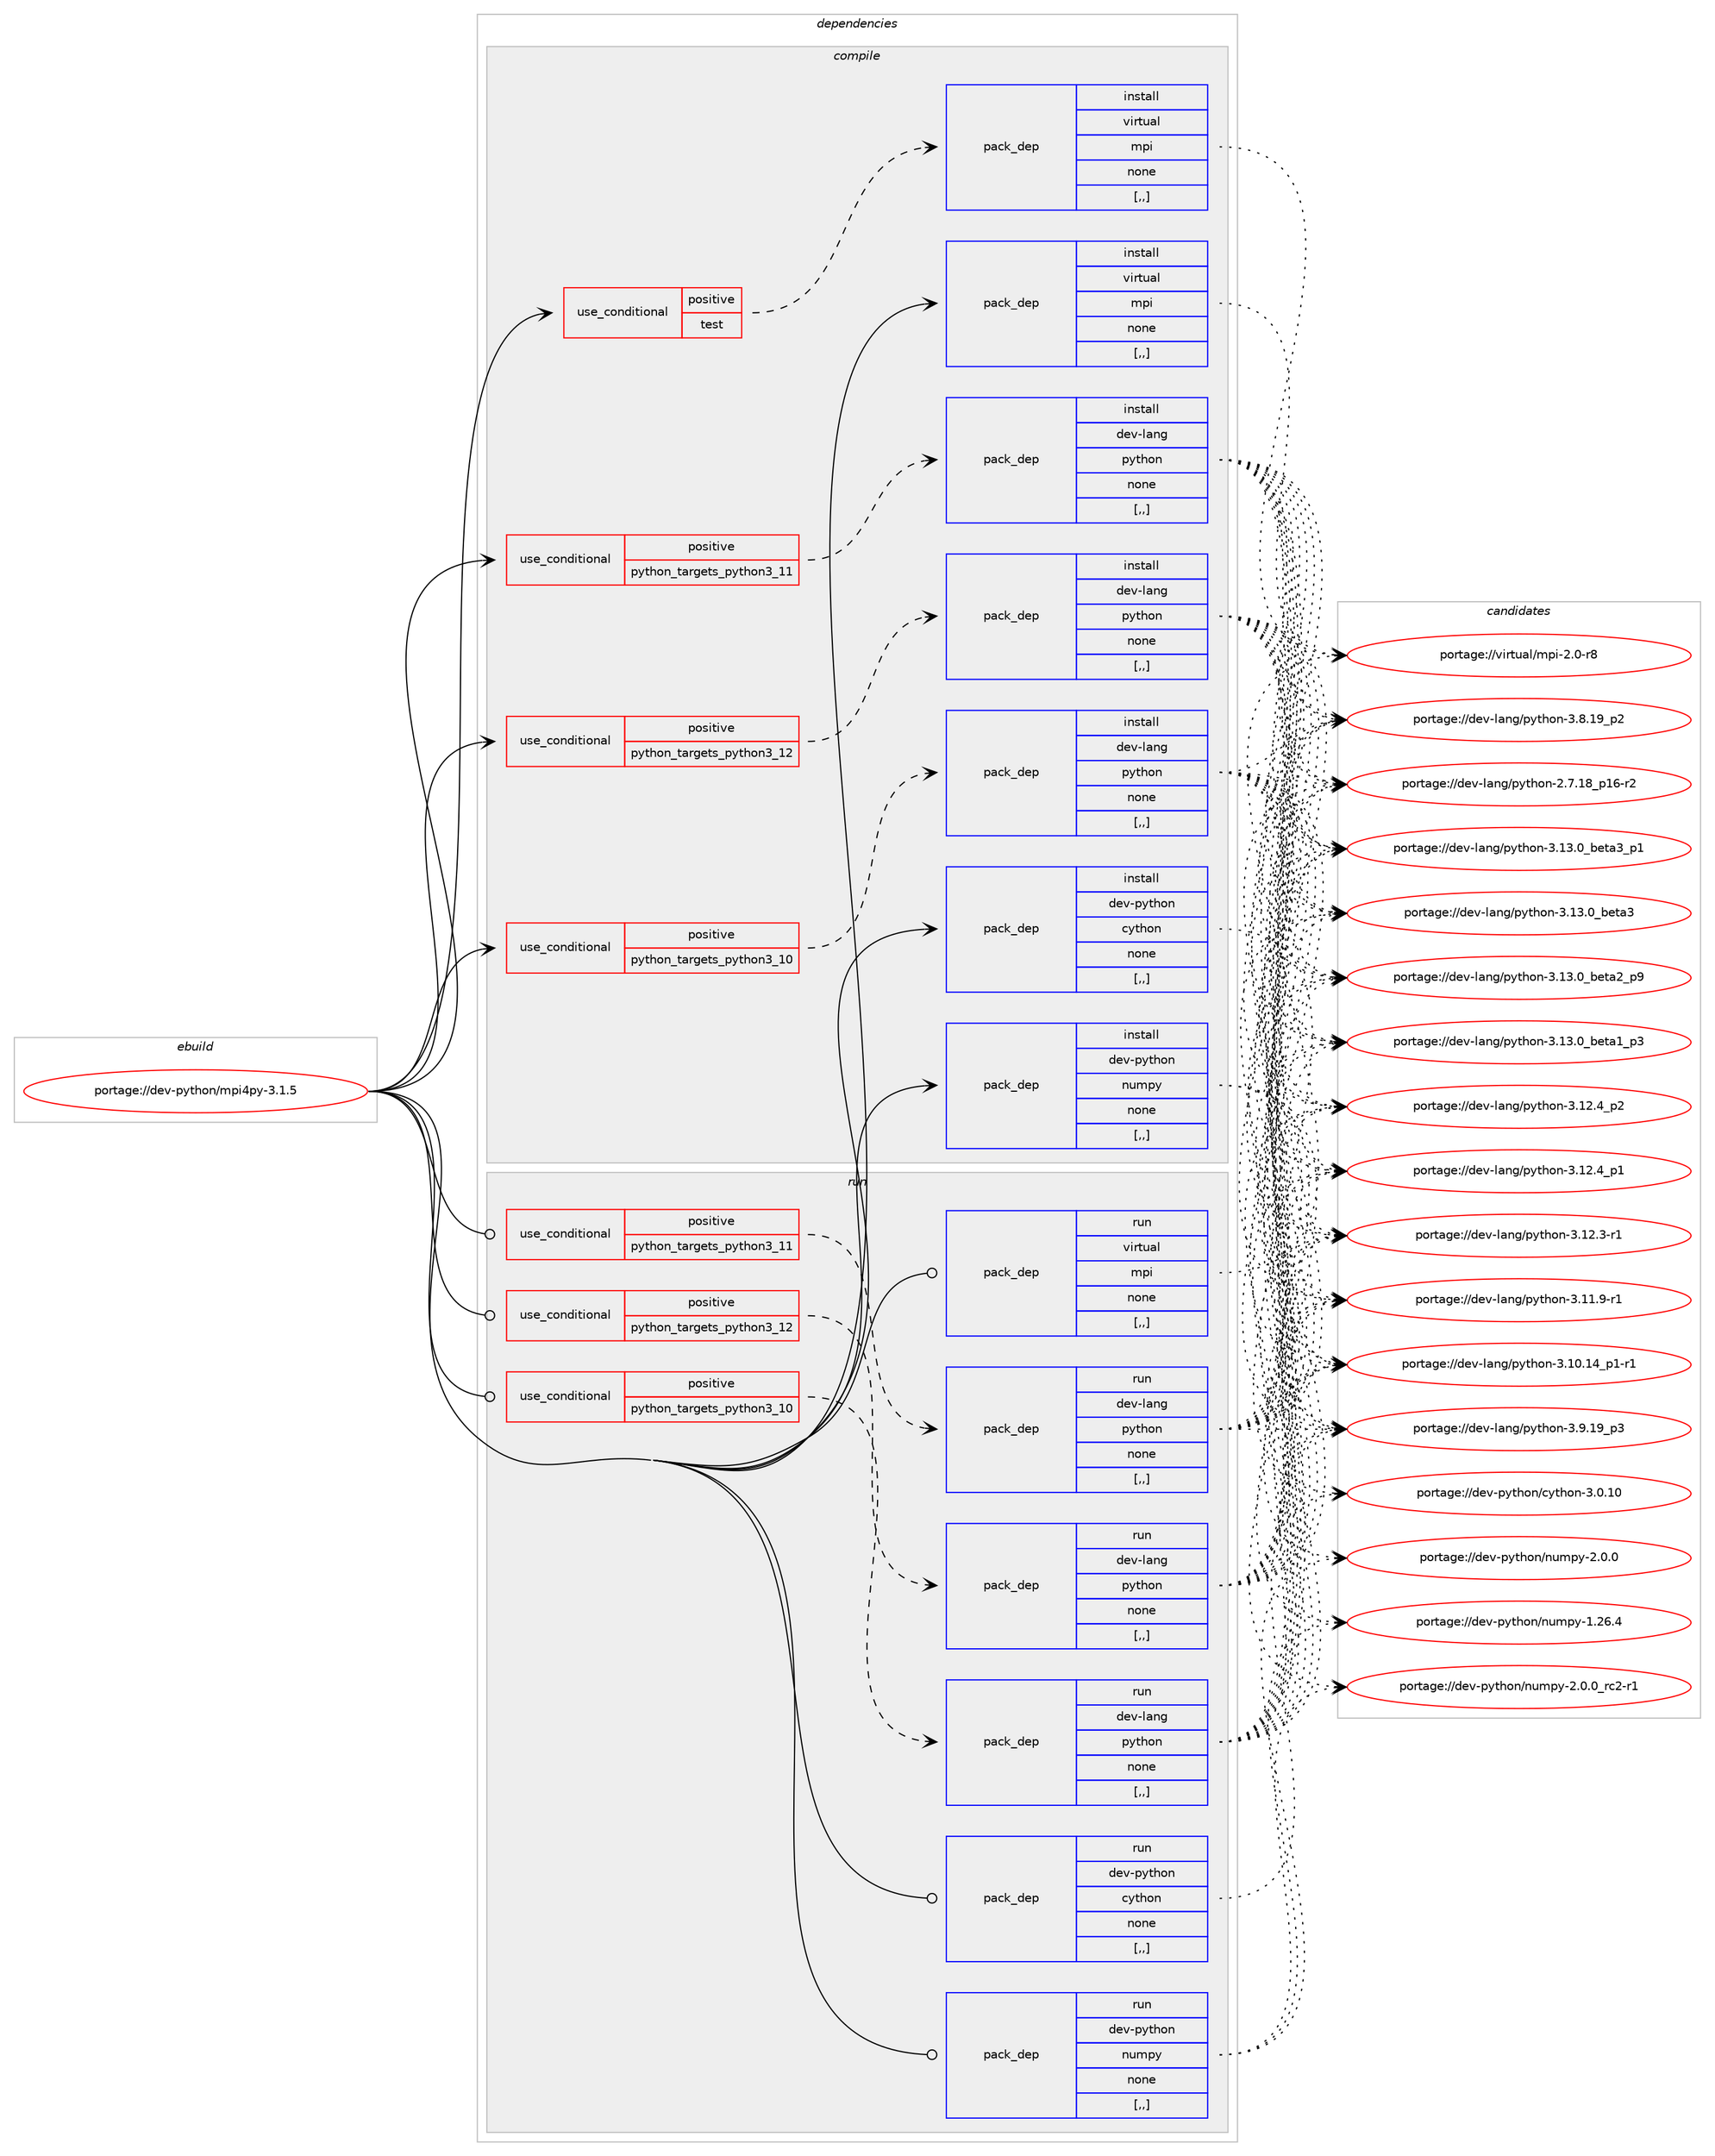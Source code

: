 digraph prolog {

# *************
# Graph options
# *************

newrank=true;
concentrate=true;
compound=true;
graph [rankdir=LR,fontname=Helvetica,fontsize=10,ranksep=1.5];#, ranksep=2.5, nodesep=0.2];
edge  [arrowhead=vee];
node  [fontname=Helvetica,fontsize=10];

# **********
# The ebuild
# **********

subgraph cluster_leftcol {
color=gray;
label=<<i>ebuild</i>>;
id [label="portage://dev-python/mpi4py-3.1.5", color=red, width=4, href="../dev-python/mpi4py-3.1.5.svg"];
}

# ****************
# The dependencies
# ****************

subgraph cluster_midcol {
color=gray;
label=<<i>dependencies</i>>;
subgraph cluster_compile {
fillcolor="#eeeeee";
style=filled;
label=<<i>compile</i>>;
subgraph cond34895 {
dependency151480 [label=<<TABLE BORDER="0" CELLBORDER="1" CELLSPACING="0" CELLPADDING="4"><TR><TD ROWSPAN="3" CELLPADDING="10">use_conditional</TD></TR><TR><TD>positive</TD></TR><TR><TD>python_targets_python3_10</TD></TR></TABLE>>, shape=none, color=red];
subgraph pack115336 {
dependency151481 [label=<<TABLE BORDER="0" CELLBORDER="1" CELLSPACING="0" CELLPADDING="4" WIDTH="220"><TR><TD ROWSPAN="6" CELLPADDING="30">pack_dep</TD></TR><TR><TD WIDTH="110">install</TD></TR><TR><TD>dev-lang</TD></TR><TR><TD>python</TD></TR><TR><TD>none</TD></TR><TR><TD>[,,]</TD></TR></TABLE>>, shape=none, color=blue];
}
dependency151480:e -> dependency151481:w [weight=20,style="dashed",arrowhead="vee"];
}
id:e -> dependency151480:w [weight=20,style="solid",arrowhead="vee"];
subgraph cond34896 {
dependency151482 [label=<<TABLE BORDER="0" CELLBORDER="1" CELLSPACING="0" CELLPADDING="4"><TR><TD ROWSPAN="3" CELLPADDING="10">use_conditional</TD></TR><TR><TD>positive</TD></TR><TR><TD>python_targets_python3_11</TD></TR></TABLE>>, shape=none, color=red];
subgraph pack115337 {
dependency151483 [label=<<TABLE BORDER="0" CELLBORDER="1" CELLSPACING="0" CELLPADDING="4" WIDTH="220"><TR><TD ROWSPAN="6" CELLPADDING="30">pack_dep</TD></TR><TR><TD WIDTH="110">install</TD></TR><TR><TD>dev-lang</TD></TR><TR><TD>python</TD></TR><TR><TD>none</TD></TR><TR><TD>[,,]</TD></TR></TABLE>>, shape=none, color=blue];
}
dependency151482:e -> dependency151483:w [weight=20,style="dashed",arrowhead="vee"];
}
id:e -> dependency151482:w [weight=20,style="solid",arrowhead="vee"];
subgraph cond34897 {
dependency151484 [label=<<TABLE BORDER="0" CELLBORDER="1" CELLSPACING="0" CELLPADDING="4"><TR><TD ROWSPAN="3" CELLPADDING="10">use_conditional</TD></TR><TR><TD>positive</TD></TR><TR><TD>python_targets_python3_12</TD></TR></TABLE>>, shape=none, color=red];
subgraph pack115338 {
dependency151485 [label=<<TABLE BORDER="0" CELLBORDER="1" CELLSPACING="0" CELLPADDING="4" WIDTH="220"><TR><TD ROWSPAN="6" CELLPADDING="30">pack_dep</TD></TR><TR><TD WIDTH="110">install</TD></TR><TR><TD>dev-lang</TD></TR><TR><TD>python</TD></TR><TR><TD>none</TD></TR><TR><TD>[,,]</TD></TR></TABLE>>, shape=none, color=blue];
}
dependency151484:e -> dependency151485:w [weight=20,style="dashed",arrowhead="vee"];
}
id:e -> dependency151484:w [weight=20,style="solid",arrowhead="vee"];
subgraph cond34898 {
dependency151486 [label=<<TABLE BORDER="0" CELLBORDER="1" CELLSPACING="0" CELLPADDING="4"><TR><TD ROWSPAN="3" CELLPADDING="10">use_conditional</TD></TR><TR><TD>positive</TD></TR><TR><TD>test</TD></TR></TABLE>>, shape=none, color=red];
subgraph pack115339 {
dependency151487 [label=<<TABLE BORDER="0" CELLBORDER="1" CELLSPACING="0" CELLPADDING="4" WIDTH="220"><TR><TD ROWSPAN="6" CELLPADDING="30">pack_dep</TD></TR><TR><TD WIDTH="110">install</TD></TR><TR><TD>virtual</TD></TR><TR><TD>mpi</TD></TR><TR><TD>none</TD></TR><TR><TD>[,,]</TD></TR></TABLE>>, shape=none, color=blue];
}
dependency151486:e -> dependency151487:w [weight=20,style="dashed",arrowhead="vee"];
}
id:e -> dependency151486:w [weight=20,style="solid",arrowhead="vee"];
subgraph pack115340 {
dependency151488 [label=<<TABLE BORDER="0" CELLBORDER="1" CELLSPACING="0" CELLPADDING="4" WIDTH="220"><TR><TD ROWSPAN="6" CELLPADDING="30">pack_dep</TD></TR><TR><TD WIDTH="110">install</TD></TR><TR><TD>dev-python</TD></TR><TR><TD>cython</TD></TR><TR><TD>none</TD></TR><TR><TD>[,,]</TD></TR></TABLE>>, shape=none, color=blue];
}
id:e -> dependency151488:w [weight=20,style="solid",arrowhead="vee"];
subgraph pack115341 {
dependency151489 [label=<<TABLE BORDER="0" CELLBORDER="1" CELLSPACING="0" CELLPADDING="4" WIDTH="220"><TR><TD ROWSPAN="6" CELLPADDING="30">pack_dep</TD></TR><TR><TD WIDTH="110">install</TD></TR><TR><TD>dev-python</TD></TR><TR><TD>numpy</TD></TR><TR><TD>none</TD></TR><TR><TD>[,,]</TD></TR></TABLE>>, shape=none, color=blue];
}
id:e -> dependency151489:w [weight=20,style="solid",arrowhead="vee"];
subgraph pack115342 {
dependency151490 [label=<<TABLE BORDER="0" CELLBORDER="1" CELLSPACING="0" CELLPADDING="4" WIDTH="220"><TR><TD ROWSPAN="6" CELLPADDING="30">pack_dep</TD></TR><TR><TD WIDTH="110">install</TD></TR><TR><TD>virtual</TD></TR><TR><TD>mpi</TD></TR><TR><TD>none</TD></TR><TR><TD>[,,]</TD></TR></TABLE>>, shape=none, color=blue];
}
id:e -> dependency151490:w [weight=20,style="solid",arrowhead="vee"];
}
subgraph cluster_compileandrun {
fillcolor="#eeeeee";
style=filled;
label=<<i>compile and run</i>>;
}
subgraph cluster_run {
fillcolor="#eeeeee";
style=filled;
label=<<i>run</i>>;
subgraph cond34899 {
dependency151491 [label=<<TABLE BORDER="0" CELLBORDER="1" CELLSPACING="0" CELLPADDING="4"><TR><TD ROWSPAN="3" CELLPADDING="10">use_conditional</TD></TR><TR><TD>positive</TD></TR><TR><TD>python_targets_python3_10</TD></TR></TABLE>>, shape=none, color=red];
subgraph pack115343 {
dependency151492 [label=<<TABLE BORDER="0" CELLBORDER="1" CELLSPACING="0" CELLPADDING="4" WIDTH="220"><TR><TD ROWSPAN="6" CELLPADDING="30">pack_dep</TD></TR><TR><TD WIDTH="110">run</TD></TR><TR><TD>dev-lang</TD></TR><TR><TD>python</TD></TR><TR><TD>none</TD></TR><TR><TD>[,,]</TD></TR></TABLE>>, shape=none, color=blue];
}
dependency151491:e -> dependency151492:w [weight=20,style="dashed",arrowhead="vee"];
}
id:e -> dependency151491:w [weight=20,style="solid",arrowhead="odot"];
subgraph cond34900 {
dependency151493 [label=<<TABLE BORDER="0" CELLBORDER="1" CELLSPACING="0" CELLPADDING="4"><TR><TD ROWSPAN="3" CELLPADDING="10">use_conditional</TD></TR><TR><TD>positive</TD></TR><TR><TD>python_targets_python3_11</TD></TR></TABLE>>, shape=none, color=red];
subgraph pack115344 {
dependency151494 [label=<<TABLE BORDER="0" CELLBORDER="1" CELLSPACING="0" CELLPADDING="4" WIDTH="220"><TR><TD ROWSPAN="6" CELLPADDING="30">pack_dep</TD></TR><TR><TD WIDTH="110">run</TD></TR><TR><TD>dev-lang</TD></TR><TR><TD>python</TD></TR><TR><TD>none</TD></TR><TR><TD>[,,]</TD></TR></TABLE>>, shape=none, color=blue];
}
dependency151493:e -> dependency151494:w [weight=20,style="dashed",arrowhead="vee"];
}
id:e -> dependency151493:w [weight=20,style="solid",arrowhead="odot"];
subgraph cond34901 {
dependency151495 [label=<<TABLE BORDER="0" CELLBORDER="1" CELLSPACING="0" CELLPADDING="4"><TR><TD ROWSPAN="3" CELLPADDING="10">use_conditional</TD></TR><TR><TD>positive</TD></TR><TR><TD>python_targets_python3_12</TD></TR></TABLE>>, shape=none, color=red];
subgraph pack115345 {
dependency151496 [label=<<TABLE BORDER="0" CELLBORDER="1" CELLSPACING="0" CELLPADDING="4" WIDTH="220"><TR><TD ROWSPAN="6" CELLPADDING="30">pack_dep</TD></TR><TR><TD WIDTH="110">run</TD></TR><TR><TD>dev-lang</TD></TR><TR><TD>python</TD></TR><TR><TD>none</TD></TR><TR><TD>[,,]</TD></TR></TABLE>>, shape=none, color=blue];
}
dependency151495:e -> dependency151496:w [weight=20,style="dashed",arrowhead="vee"];
}
id:e -> dependency151495:w [weight=20,style="solid",arrowhead="odot"];
subgraph pack115346 {
dependency151497 [label=<<TABLE BORDER="0" CELLBORDER="1" CELLSPACING="0" CELLPADDING="4" WIDTH="220"><TR><TD ROWSPAN="6" CELLPADDING="30">pack_dep</TD></TR><TR><TD WIDTH="110">run</TD></TR><TR><TD>dev-python</TD></TR><TR><TD>cython</TD></TR><TR><TD>none</TD></TR><TR><TD>[,,]</TD></TR></TABLE>>, shape=none, color=blue];
}
id:e -> dependency151497:w [weight=20,style="solid",arrowhead="odot"];
subgraph pack115347 {
dependency151498 [label=<<TABLE BORDER="0" CELLBORDER="1" CELLSPACING="0" CELLPADDING="4" WIDTH="220"><TR><TD ROWSPAN="6" CELLPADDING="30">pack_dep</TD></TR><TR><TD WIDTH="110">run</TD></TR><TR><TD>dev-python</TD></TR><TR><TD>numpy</TD></TR><TR><TD>none</TD></TR><TR><TD>[,,]</TD></TR></TABLE>>, shape=none, color=blue];
}
id:e -> dependency151498:w [weight=20,style="solid",arrowhead="odot"];
subgraph pack115348 {
dependency151499 [label=<<TABLE BORDER="0" CELLBORDER="1" CELLSPACING="0" CELLPADDING="4" WIDTH="220"><TR><TD ROWSPAN="6" CELLPADDING="30">pack_dep</TD></TR><TR><TD WIDTH="110">run</TD></TR><TR><TD>virtual</TD></TR><TR><TD>mpi</TD></TR><TR><TD>none</TD></TR><TR><TD>[,,]</TD></TR></TABLE>>, shape=none, color=blue];
}
id:e -> dependency151499:w [weight=20,style="solid",arrowhead="odot"];
}
}

# **************
# The candidates
# **************

subgraph cluster_choices {
rank=same;
color=gray;
label=<<i>candidates</i>>;

subgraph choice115336 {
color=black;
nodesep=1;
choice10010111845108971101034711212111610411111045514649514648959810111697519511249 [label="portage://dev-lang/python-3.13.0_beta3_p1", color=red, width=4,href="../dev-lang/python-3.13.0_beta3_p1.svg"];
choice1001011184510897110103471121211161041111104551464951464895981011169751 [label="portage://dev-lang/python-3.13.0_beta3", color=red, width=4,href="../dev-lang/python-3.13.0_beta3.svg"];
choice10010111845108971101034711212111610411111045514649514648959810111697509511257 [label="portage://dev-lang/python-3.13.0_beta2_p9", color=red, width=4,href="../dev-lang/python-3.13.0_beta2_p9.svg"];
choice10010111845108971101034711212111610411111045514649514648959810111697499511251 [label="portage://dev-lang/python-3.13.0_beta1_p3", color=red, width=4,href="../dev-lang/python-3.13.0_beta1_p3.svg"];
choice100101118451089711010347112121116104111110455146495046529511250 [label="portage://dev-lang/python-3.12.4_p2", color=red, width=4,href="../dev-lang/python-3.12.4_p2.svg"];
choice100101118451089711010347112121116104111110455146495046529511249 [label="portage://dev-lang/python-3.12.4_p1", color=red, width=4,href="../dev-lang/python-3.12.4_p1.svg"];
choice100101118451089711010347112121116104111110455146495046514511449 [label="portage://dev-lang/python-3.12.3-r1", color=red, width=4,href="../dev-lang/python-3.12.3-r1.svg"];
choice100101118451089711010347112121116104111110455146494946574511449 [label="portage://dev-lang/python-3.11.9-r1", color=red, width=4,href="../dev-lang/python-3.11.9-r1.svg"];
choice100101118451089711010347112121116104111110455146494846495295112494511449 [label="portage://dev-lang/python-3.10.14_p1-r1", color=red, width=4,href="../dev-lang/python-3.10.14_p1-r1.svg"];
choice100101118451089711010347112121116104111110455146574649579511251 [label="portage://dev-lang/python-3.9.19_p3", color=red, width=4,href="../dev-lang/python-3.9.19_p3.svg"];
choice100101118451089711010347112121116104111110455146564649579511250 [label="portage://dev-lang/python-3.8.19_p2", color=red, width=4,href="../dev-lang/python-3.8.19_p2.svg"];
choice100101118451089711010347112121116104111110455046554649569511249544511450 [label="portage://dev-lang/python-2.7.18_p16-r2", color=red, width=4,href="../dev-lang/python-2.7.18_p16-r2.svg"];
dependency151481:e -> choice10010111845108971101034711212111610411111045514649514648959810111697519511249:w [style=dotted,weight="100"];
dependency151481:e -> choice1001011184510897110103471121211161041111104551464951464895981011169751:w [style=dotted,weight="100"];
dependency151481:e -> choice10010111845108971101034711212111610411111045514649514648959810111697509511257:w [style=dotted,weight="100"];
dependency151481:e -> choice10010111845108971101034711212111610411111045514649514648959810111697499511251:w [style=dotted,weight="100"];
dependency151481:e -> choice100101118451089711010347112121116104111110455146495046529511250:w [style=dotted,weight="100"];
dependency151481:e -> choice100101118451089711010347112121116104111110455146495046529511249:w [style=dotted,weight="100"];
dependency151481:e -> choice100101118451089711010347112121116104111110455146495046514511449:w [style=dotted,weight="100"];
dependency151481:e -> choice100101118451089711010347112121116104111110455146494946574511449:w [style=dotted,weight="100"];
dependency151481:e -> choice100101118451089711010347112121116104111110455146494846495295112494511449:w [style=dotted,weight="100"];
dependency151481:e -> choice100101118451089711010347112121116104111110455146574649579511251:w [style=dotted,weight="100"];
dependency151481:e -> choice100101118451089711010347112121116104111110455146564649579511250:w [style=dotted,weight="100"];
dependency151481:e -> choice100101118451089711010347112121116104111110455046554649569511249544511450:w [style=dotted,weight="100"];
}
subgraph choice115337 {
color=black;
nodesep=1;
choice10010111845108971101034711212111610411111045514649514648959810111697519511249 [label="portage://dev-lang/python-3.13.0_beta3_p1", color=red, width=4,href="../dev-lang/python-3.13.0_beta3_p1.svg"];
choice1001011184510897110103471121211161041111104551464951464895981011169751 [label="portage://dev-lang/python-3.13.0_beta3", color=red, width=4,href="../dev-lang/python-3.13.0_beta3.svg"];
choice10010111845108971101034711212111610411111045514649514648959810111697509511257 [label="portage://dev-lang/python-3.13.0_beta2_p9", color=red, width=4,href="../dev-lang/python-3.13.0_beta2_p9.svg"];
choice10010111845108971101034711212111610411111045514649514648959810111697499511251 [label="portage://dev-lang/python-3.13.0_beta1_p3", color=red, width=4,href="../dev-lang/python-3.13.0_beta1_p3.svg"];
choice100101118451089711010347112121116104111110455146495046529511250 [label="portage://dev-lang/python-3.12.4_p2", color=red, width=4,href="../dev-lang/python-3.12.4_p2.svg"];
choice100101118451089711010347112121116104111110455146495046529511249 [label="portage://dev-lang/python-3.12.4_p1", color=red, width=4,href="../dev-lang/python-3.12.4_p1.svg"];
choice100101118451089711010347112121116104111110455146495046514511449 [label="portage://dev-lang/python-3.12.3-r1", color=red, width=4,href="../dev-lang/python-3.12.3-r1.svg"];
choice100101118451089711010347112121116104111110455146494946574511449 [label="portage://dev-lang/python-3.11.9-r1", color=red, width=4,href="../dev-lang/python-3.11.9-r1.svg"];
choice100101118451089711010347112121116104111110455146494846495295112494511449 [label="portage://dev-lang/python-3.10.14_p1-r1", color=red, width=4,href="../dev-lang/python-3.10.14_p1-r1.svg"];
choice100101118451089711010347112121116104111110455146574649579511251 [label="portage://dev-lang/python-3.9.19_p3", color=red, width=4,href="../dev-lang/python-3.9.19_p3.svg"];
choice100101118451089711010347112121116104111110455146564649579511250 [label="portage://dev-lang/python-3.8.19_p2", color=red, width=4,href="../dev-lang/python-3.8.19_p2.svg"];
choice100101118451089711010347112121116104111110455046554649569511249544511450 [label="portage://dev-lang/python-2.7.18_p16-r2", color=red, width=4,href="../dev-lang/python-2.7.18_p16-r2.svg"];
dependency151483:e -> choice10010111845108971101034711212111610411111045514649514648959810111697519511249:w [style=dotted,weight="100"];
dependency151483:e -> choice1001011184510897110103471121211161041111104551464951464895981011169751:w [style=dotted,weight="100"];
dependency151483:e -> choice10010111845108971101034711212111610411111045514649514648959810111697509511257:w [style=dotted,weight="100"];
dependency151483:e -> choice10010111845108971101034711212111610411111045514649514648959810111697499511251:w [style=dotted,weight="100"];
dependency151483:e -> choice100101118451089711010347112121116104111110455146495046529511250:w [style=dotted,weight="100"];
dependency151483:e -> choice100101118451089711010347112121116104111110455146495046529511249:w [style=dotted,weight="100"];
dependency151483:e -> choice100101118451089711010347112121116104111110455146495046514511449:w [style=dotted,weight="100"];
dependency151483:e -> choice100101118451089711010347112121116104111110455146494946574511449:w [style=dotted,weight="100"];
dependency151483:e -> choice100101118451089711010347112121116104111110455146494846495295112494511449:w [style=dotted,weight="100"];
dependency151483:e -> choice100101118451089711010347112121116104111110455146574649579511251:w [style=dotted,weight="100"];
dependency151483:e -> choice100101118451089711010347112121116104111110455146564649579511250:w [style=dotted,weight="100"];
dependency151483:e -> choice100101118451089711010347112121116104111110455046554649569511249544511450:w [style=dotted,weight="100"];
}
subgraph choice115338 {
color=black;
nodesep=1;
choice10010111845108971101034711212111610411111045514649514648959810111697519511249 [label="portage://dev-lang/python-3.13.0_beta3_p1", color=red, width=4,href="../dev-lang/python-3.13.0_beta3_p1.svg"];
choice1001011184510897110103471121211161041111104551464951464895981011169751 [label="portage://dev-lang/python-3.13.0_beta3", color=red, width=4,href="../dev-lang/python-3.13.0_beta3.svg"];
choice10010111845108971101034711212111610411111045514649514648959810111697509511257 [label="portage://dev-lang/python-3.13.0_beta2_p9", color=red, width=4,href="../dev-lang/python-3.13.0_beta2_p9.svg"];
choice10010111845108971101034711212111610411111045514649514648959810111697499511251 [label="portage://dev-lang/python-3.13.0_beta1_p3", color=red, width=4,href="../dev-lang/python-3.13.0_beta1_p3.svg"];
choice100101118451089711010347112121116104111110455146495046529511250 [label="portage://dev-lang/python-3.12.4_p2", color=red, width=4,href="../dev-lang/python-3.12.4_p2.svg"];
choice100101118451089711010347112121116104111110455146495046529511249 [label="portage://dev-lang/python-3.12.4_p1", color=red, width=4,href="../dev-lang/python-3.12.4_p1.svg"];
choice100101118451089711010347112121116104111110455146495046514511449 [label="portage://dev-lang/python-3.12.3-r1", color=red, width=4,href="../dev-lang/python-3.12.3-r1.svg"];
choice100101118451089711010347112121116104111110455146494946574511449 [label="portage://dev-lang/python-3.11.9-r1", color=red, width=4,href="../dev-lang/python-3.11.9-r1.svg"];
choice100101118451089711010347112121116104111110455146494846495295112494511449 [label="portage://dev-lang/python-3.10.14_p1-r1", color=red, width=4,href="../dev-lang/python-3.10.14_p1-r1.svg"];
choice100101118451089711010347112121116104111110455146574649579511251 [label="portage://dev-lang/python-3.9.19_p3", color=red, width=4,href="../dev-lang/python-3.9.19_p3.svg"];
choice100101118451089711010347112121116104111110455146564649579511250 [label="portage://dev-lang/python-3.8.19_p2", color=red, width=4,href="../dev-lang/python-3.8.19_p2.svg"];
choice100101118451089711010347112121116104111110455046554649569511249544511450 [label="portage://dev-lang/python-2.7.18_p16-r2", color=red, width=4,href="../dev-lang/python-2.7.18_p16-r2.svg"];
dependency151485:e -> choice10010111845108971101034711212111610411111045514649514648959810111697519511249:w [style=dotted,weight="100"];
dependency151485:e -> choice1001011184510897110103471121211161041111104551464951464895981011169751:w [style=dotted,weight="100"];
dependency151485:e -> choice10010111845108971101034711212111610411111045514649514648959810111697509511257:w [style=dotted,weight="100"];
dependency151485:e -> choice10010111845108971101034711212111610411111045514649514648959810111697499511251:w [style=dotted,weight="100"];
dependency151485:e -> choice100101118451089711010347112121116104111110455146495046529511250:w [style=dotted,weight="100"];
dependency151485:e -> choice100101118451089711010347112121116104111110455146495046529511249:w [style=dotted,weight="100"];
dependency151485:e -> choice100101118451089711010347112121116104111110455146495046514511449:w [style=dotted,weight="100"];
dependency151485:e -> choice100101118451089711010347112121116104111110455146494946574511449:w [style=dotted,weight="100"];
dependency151485:e -> choice100101118451089711010347112121116104111110455146494846495295112494511449:w [style=dotted,weight="100"];
dependency151485:e -> choice100101118451089711010347112121116104111110455146574649579511251:w [style=dotted,weight="100"];
dependency151485:e -> choice100101118451089711010347112121116104111110455146564649579511250:w [style=dotted,weight="100"];
dependency151485:e -> choice100101118451089711010347112121116104111110455046554649569511249544511450:w [style=dotted,weight="100"];
}
subgraph choice115339 {
color=black;
nodesep=1;
choice1181051141161179710847109112105455046484511456 [label="portage://virtual/mpi-2.0-r8", color=red, width=4,href="../virtual/mpi-2.0-r8.svg"];
dependency151487:e -> choice1181051141161179710847109112105455046484511456:w [style=dotted,weight="100"];
}
subgraph choice115340 {
color=black;
nodesep=1;
choice10010111845112121116104111110479912111610411111045514648464948 [label="portage://dev-python/cython-3.0.10", color=red, width=4,href="../dev-python/cython-3.0.10.svg"];
dependency151488:e -> choice10010111845112121116104111110479912111610411111045514648464948:w [style=dotted,weight="100"];
}
subgraph choice115341 {
color=black;
nodesep=1;
choice10010111845112121116104111110471101171091121214550464846489511499504511449 [label="portage://dev-python/numpy-2.0.0_rc2-r1", color=red, width=4,href="../dev-python/numpy-2.0.0_rc2-r1.svg"];
choice1001011184511212111610411111047110117109112121455046484648 [label="portage://dev-python/numpy-2.0.0", color=red, width=4,href="../dev-python/numpy-2.0.0.svg"];
choice100101118451121211161041111104711011710911212145494650544652 [label="portage://dev-python/numpy-1.26.4", color=red, width=4,href="../dev-python/numpy-1.26.4.svg"];
dependency151489:e -> choice10010111845112121116104111110471101171091121214550464846489511499504511449:w [style=dotted,weight="100"];
dependency151489:e -> choice1001011184511212111610411111047110117109112121455046484648:w [style=dotted,weight="100"];
dependency151489:e -> choice100101118451121211161041111104711011710911212145494650544652:w [style=dotted,weight="100"];
}
subgraph choice115342 {
color=black;
nodesep=1;
choice1181051141161179710847109112105455046484511456 [label="portage://virtual/mpi-2.0-r8", color=red, width=4,href="../virtual/mpi-2.0-r8.svg"];
dependency151490:e -> choice1181051141161179710847109112105455046484511456:w [style=dotted,weight="100"];
}
subgraph choice115343 {
color=black;
nodesep=1;
choice10010111845108971101034711212111610411111045514649514648959810111697519511249 [label="portage://dev-lang/python-3.13.0_beta3_p1", color=red, width=4,href="../dev-lang/python-3.13.0_beta3_p1.svg"];
choice1001011184510897110103471121211161041111104551464951464895981011169751 [label="portage://dev-lang/python-3.13.0_beta3", color=red, width=4,href="../dev-lang/python-3.13.0_beta3.svg"];
choice10010111845108971101034711212111610411111045514649514648959810111697509511257 [label="portage://dev-lang/python-3.13.0_beta2_p9", color=red, width=4,href="../dev-lang/python-3.13.0_beta2_p9.svg"];
choice10010111845108971101034711212111610411111045514649514648959810111697499511251 [label="portage://dev-lang/python-3.13.0_beta1_p3", color=red, width=4,href="../dev-lang/python-3.13.0_beta1_p3.svg"];
choice100101118451089711010347112121116104111110455146495046529511250 [label="portage://dev-lang/python-3.12.4_p2", color=red, width=4,href="../dev-lang/python-3.12.4_p2.svg"];
choice100101118451089711010347112121116104111110455146495046529511249 [label="portage://dev-lang/python-3.12.4_p1", color=red, width=4,href="../dev-lang/python-3.12.4_p1.svg"];
choice100101118451089711010347112121116104111110455146495046514511449 [label="portage://dev-lang/python-3.12.3-r1", color=red, width=4,href="../dev-lang/python-3.12.3-r1.svg"];
choice100101118451089711010347112121116104111110455146494946574511449 [label="portage://dev-lang/python-3.11.9-r1", color=red, width=4,href="../dev-lang/python-3.11.9-r1.svg"];
choice100101118451089711010347112121116104111110455146494846495295112494511449 [label="portage://dev-lang/python-3.10.14_p1-r1", color=red, width=4,href="../dev-lang/python-3.10.14_p1-r1.svg"];
choice100101118451089711010347112121116104111110455146574649579511251 [label="portage://dev-lang/python-3.9.19_p3", color=red, width=4,href="../dev-lang/python-3.9.19_p3.svg"];
choice100101118451089711010347112121116104111110455146564649579511250 [label="portage://dev-lang/python-3.8.19_p2", color=red, width=4,href="../dev-lang/python-3.8.19_p2.svg"];
choice100101118451089711010347112121116104111110455046554649569511249544511450 [label="portage://dev-lang/python-2.7.18_p16-r2", color=red, width=4,href="../dev-lang/python-2.7.18_p16-r2.svg"];
dependency151492:e -> choice10010111845108971101034711212111610411111045514649514648959810111697519511249:w [style=dotted,weight="100"];
dependency151492:e -> choice1001011184510897110103471121211161041111104551464951464895981011169751:w [style=dotted,weight="100"];
dependency151492:e -> choice10010111845108971101034711212111610411111045514649514648959810111697509511257:w [style=dotted,weight="100"];
dependency151492:e -> choice10010111845108971101034711212111610411111045514649514648959810111697499511251:w [style=dotted,weight="100"];
dependency151492:e -> choice100101118451089711010347112121116104111110455146495046529511250:w [style=dotted,weight="100"];
dependency151492:e -> choice100101118451089711010347112121116104111110455146495046529511249:w [style=dotted,weight="100"];
dependency151492:e -> choice100101118451089711010347112121116104111110455146495046514511449:w [style=dotted,weight="100"];
dependency151492:e -> choice100101118451089711010347112121116104111110455146494946574511449:w [style=dotted,weight="100"];
dependency151492:e -> choice100101118451089711010347112121116104111110455146494846495295112494511449:w [style=dotted,weight="100"];
dependency151492:e -> choice100101118451089711010347112121116104111110455146574649579511251:w [style=dotted,weight="100"];
dependency151492:e -> choice100101118451089711010347112121116104111110455146564649579511250:w [style=dotted,weight="100"];
dependency151492:e -> choice100101118451089711010347112121116104111110455046554649569511249544511450:w [style=dotted,weight="100"];
}
subgraph choice115344 {
color=black;
nodesep=1;
choice10010111845108971101034711212111610411111045514649514648959810111697519511249 [label="portage://dev-lang/python-3.13.0_beta3_p1", color=red, width=4,href="../dev-lang/python-3.13.0_beta3_p1.svg"];
choice1001011184510897110103471121211161041111104551464951464895981011169751 [label="portage://dev-lang/python-3.13.0_beta3", color=red, width=4,href="../dev-lang/python-3.13.0_beta3.svg"];
choice10010111845108971101034711212111610411111045514649514648959810111697509511257 [label="portage://dev-lang/python-3.13.0_beta2_p9", color=red, width=4,href="../dev-lang/python-3.13.0_beta2_p9.svg"];
choice10010111845108971101034711212111610411111045514649514648959810111697499511251 [label="portage://dev-lang/python-3.13.0_beta1_p3", color=red, width=4,href="../dev-lang/python-3.13.0_beta1_p3.svg"];
choice100101118451089711010347112121116104111110455146495046529511250 [label="portage://dev-lang/python-3.12.4_p2", color=red, width=4,href="../dev-lang/python-3.12.4_p2.svg"];
choice100101118451089711010347112121116104111110455146495046529511249 [label="portage://dev-lang/python-3.12.4_p1", color=red, width=4,href="../dev-lang/python-3.12.4_p1.svg"];
choice100101118451089711010347112121116104111110455146495046514511449 [label="portage://dev-lang/python-3.12.3-r1", color=red, width=4,href="../dev-lang/python-3.12.3-r1.svg"];
choice100101118451089711010347112121116104111110455146494946574511449 [label="portage://dev-lang/python-3.11.9-r1", color=red, width=4,href="../dev-lang/python-3.11.9-r1.svg"];
choice100101118451089711010347112121116104111110455146494846495295112494511449 [label="portage://dev-lang/python-3.10.14_p1-r1", color=red, width=4,href="../dev-lang/python-3.10.14_p1-r1.svg"];
choice100101118451089711010347112121116104111110455146574649579511251 [label="portage://dev-lang/python-3.9.19_p3", color=red, width=4,href="../dev-lang/python-3.9.19_p3.svg"];
choice100101118451089711010347112121116104111110455146564649579511250 [label="portage://dev-lang/python-3.8.19_p2", color=red, width=4,href="../dev-lang/python-3.8.19_p2.svg"];
choice100101118451089711010347112121116104111110455046554649569511249544511450 [label="portage://dev-lang/python-2.7.18_p16-r2", color=red, width=4,href="../dev-lang/python-2.7.18_p16-r2.svg"];
dependency151494:e -> choice10010111845108971101034711212111610411111045514649514648959810111697519511249:w [style=dotted,weight="100"];
dependency151494:e -> choice1001011184510897110103471121211161041111104551464951464895981011169751:w [style=dotted,weight="100"];
dependency151494:e -> choice10010111845108971101034711212111610411111045514649514648959810111697509511257:w [style=dotted,weight="100"];
dependency151494:e -> choice10010111845108971101034711212111610411111045514649514648959810111697499511251:w [style=dotted,weight="100"];
dependency151494:e -> choice100101118451089711010347112121116104111110455146495046529511250:w [style=dotted,weight="100"];
dependency151494:e -> choice100101118451089711010347112121116104111110455146495046529511249:w [style=dotted,weight="100"];
dependency151494:e -> choice100101118451089711010347112121116104111110455146495046514511449:w [style=dotted,weight="100"];
dependency151494:e -> choice100101118451089711010347112121116104111110455146494946574511449:w [style=dotted,weight="100"];
dependency151494:e -> choice100101118451089711010347112121116104111110455146494846495295112494511449:w [style=dotted,weight="100"];
dependency151494:e -> choice100101118451089711010347112121116104111110455146574649579511251:w [style=dotted,weight="100"];
dependency151494:e -> choice100101118451089711010347112121116104111110455146564649579511250:w [style=dotted,weight="100"];
dependency151494:e -> choice100101118451089711010347112121116104111110455046554649569511249544511450:w [style=dotted,weight="100"];
}
subgraph choice115345 {
color=black;
nodesep=1;
choice10010111845108971101034711212111610411111045514649514648959810111697519511249 [label="portage://dev-lang/python-3.13.0_beta3_p1", color=red, width=4,href="../dev-lang/python-3.13.0_beta3_p1.svg"];
choice1001011184510897110103471121211161041111104551464951464895981011169751 [label="portage://dev-lang/python-3.13.0_beta3", color=red, width=4,href="../dev-lang/python-3.13.0_beta3.svg"];
choice10010111845108971101034711212111610411111045514649514648959810111697509511257 [label="portage://dev-lang/python-3.13.0_beta2_p9", color=red, width=4,href="../dev-lang/python-3.13.0_beta2_p9.svg"];
choice10010111845108971101034711212111610411111045514649514648959810111697499511251 [label="portage://dev-lang/python-3.13.0_beta1_p3", color=red, width=4,href="../dev-lang/python-3.13.0_beta1_p3.svg"];
choice100101118451089711010347112121116104111110455146495046529511250 [label="portage://dev-lang/python-3.12.4_p2", color=red, width=4,href="../dev-lang/python-3.12.4_p2.svg"];
choice100101118451089711010347112121116104111110455146495046529511249 [label="portage://dev-lang/python-3.12.4_p1", color=red, width=4,href="../dev-lang/python-3.12.4_p1.svg"];
choice100101118451089711010347112121116104111110455146495046514511449 [label="portage://dev-lang/python-3.12.3-r1", color=red, width=4,href="../dev-lang/python-3.12.3-r1.svg"];
choice100101118451089711010347112121116104111110455146494946574511449 [label="portage://dev-lang/python-3.11.9-r1", color=red, width=4,href="../dev-lang/python-3.11.9-r1.svg"];
choice100101118451089711010347112121116104111110455146494846495295112494511449 [label="portage://dev-lang/python-3.10.14_p1-r1", color=red, width=4,href="../dev-lang/python-3.10.14_p1-r1.svg"];
choice100101118451089711010347112121116104111110455146574649579511251 [label="portage://dev-lang/python-3.9.19_p3", color=red, width=4,href="../dev-lang/python-3.9.19_p3.svg"];
choice100101118451089711010347112121116104111110455146564649579511250 [label="portage://dev-lang/python-3.8.19_p2", color=red, width=4,href="../dev-lang/python-3.8.19_p2.svg"];
choice100101118451089711010347112121116104111110455046554649569511249544511450 [label="portage://dev-lang/python-2.7.18_p16-r2", color=red, width=4,href="../dev-lang/python-2.7.18_p16-r2.svg"];
dependency151496:e -> choice10010111845108971101034711212111610411111045514649514648959810111697519511249:w [style=dotted,weight="100"];
dependency151496:e -> choice1001011184510897110103471121211161041111104551464951464895981011169751:w [style=dotted,weight="100"];
dependency151496:e -> choice10010111845108971101034711212111610411111045514649514648959810111697509511257:w [style=dotted,weight="100"];
dependency151496:e -> choice10010111845108971101034711212111610411111045514649514648959810111697499511251:w [style=dotted,weight="100"];
dependency151496:e -> choice100101118451089711010347112121116104111110455146495046529511250:w [style=dotted,weight="100"];
dependency151496:e -> choice100101118451089711010347112121116104111110455146495046529511249:w [style=dotted,weight="100"];
dependency151496:e -> choice100101118451089711010347112121116104111110455146495046514511449:w [style=dotted,weight="100"];
dependency151496:e -> choice100101118451089711010347112121116104111110455146494946574511449:w [style=dotted,weight="100"];
dependency151496:e -> choice100101118451089711010347112121116104111110455146494846495295112494511449:w [style=dotted,weight="100"];
dependency151496:e -> choice100101118451089711010347112121116104111110455146574649579511251:w [style=dotted,weight="100"];
dependency151496:e -> choice100101118451089711010347112121116104111110455146564649579511250:w [style=dotted,weight="100"];
dependency151496:e -> choice100101118451089711010347112121116104111110455046554649569511249544511450:w [style=dotted,weight="100"];
}
subgraph choice115346 {
color=black;
nodesep=1;
choice10010111845112121116104111110479912111610411111045514648464948 [label="portage://dev-python/cython-3.0.10", color=red, width=4,href="../dev-python/cython-3.0.10.svg"];
dependency151497:e -> choice10010111845112121116104111110479912111610411111045514648464948:w [style=dotted,weight="100"];
}
subgraph choice115347 {
color=black;
nodesep=1;
choice10010111845112121116104111110471101171091121214550464846489511499504511449 [label="portage://dev-python/numpy-2.0.0_rc2-r1", color=red, width=4,href="../dev-python/numpy-2.0.0_rc2-r1.svg"];
choice1001011184511212111610411111047110117109112121455046484648 [label="portage://dev-python/numpy-2.0.0", color=red, width=4,href="../dev-python/numpy-2.0.0.svg"];
choice100101118451121211161041111104711011710911212145494650544652 [label="portage://dev-python/numpy-1.26.4", color=red, width=4,href="../dev-python/numpy-1.26.4.svg"];
dependency151498:e -> choice10010111845112121116104111110471101171091121214550464846489511499504511449:w [style=dotted,weight="100"];
dependency151498:e -> choice1001011184511212111610411111047110117109112121455046484648:w [style=dotted,weight="100"];
dependency151498:e -> choice100101118451121211161041111104711011710911212145494650544652:w [style=dotted,weight="100"];
}
subgraph choice115348 {
color=black;
nodesep=1;
choice1181051141161179710847109112105455046484511456 [label="portage://virtual/mpi-2.0-r8", color=red, width=4,href="../virtual/mpi-2.0-r8.svg"];
dependency151499:e -> choice1181051141161179710847109112105455046484511456:w [style=dotted,weight="100"];
}
}

}

